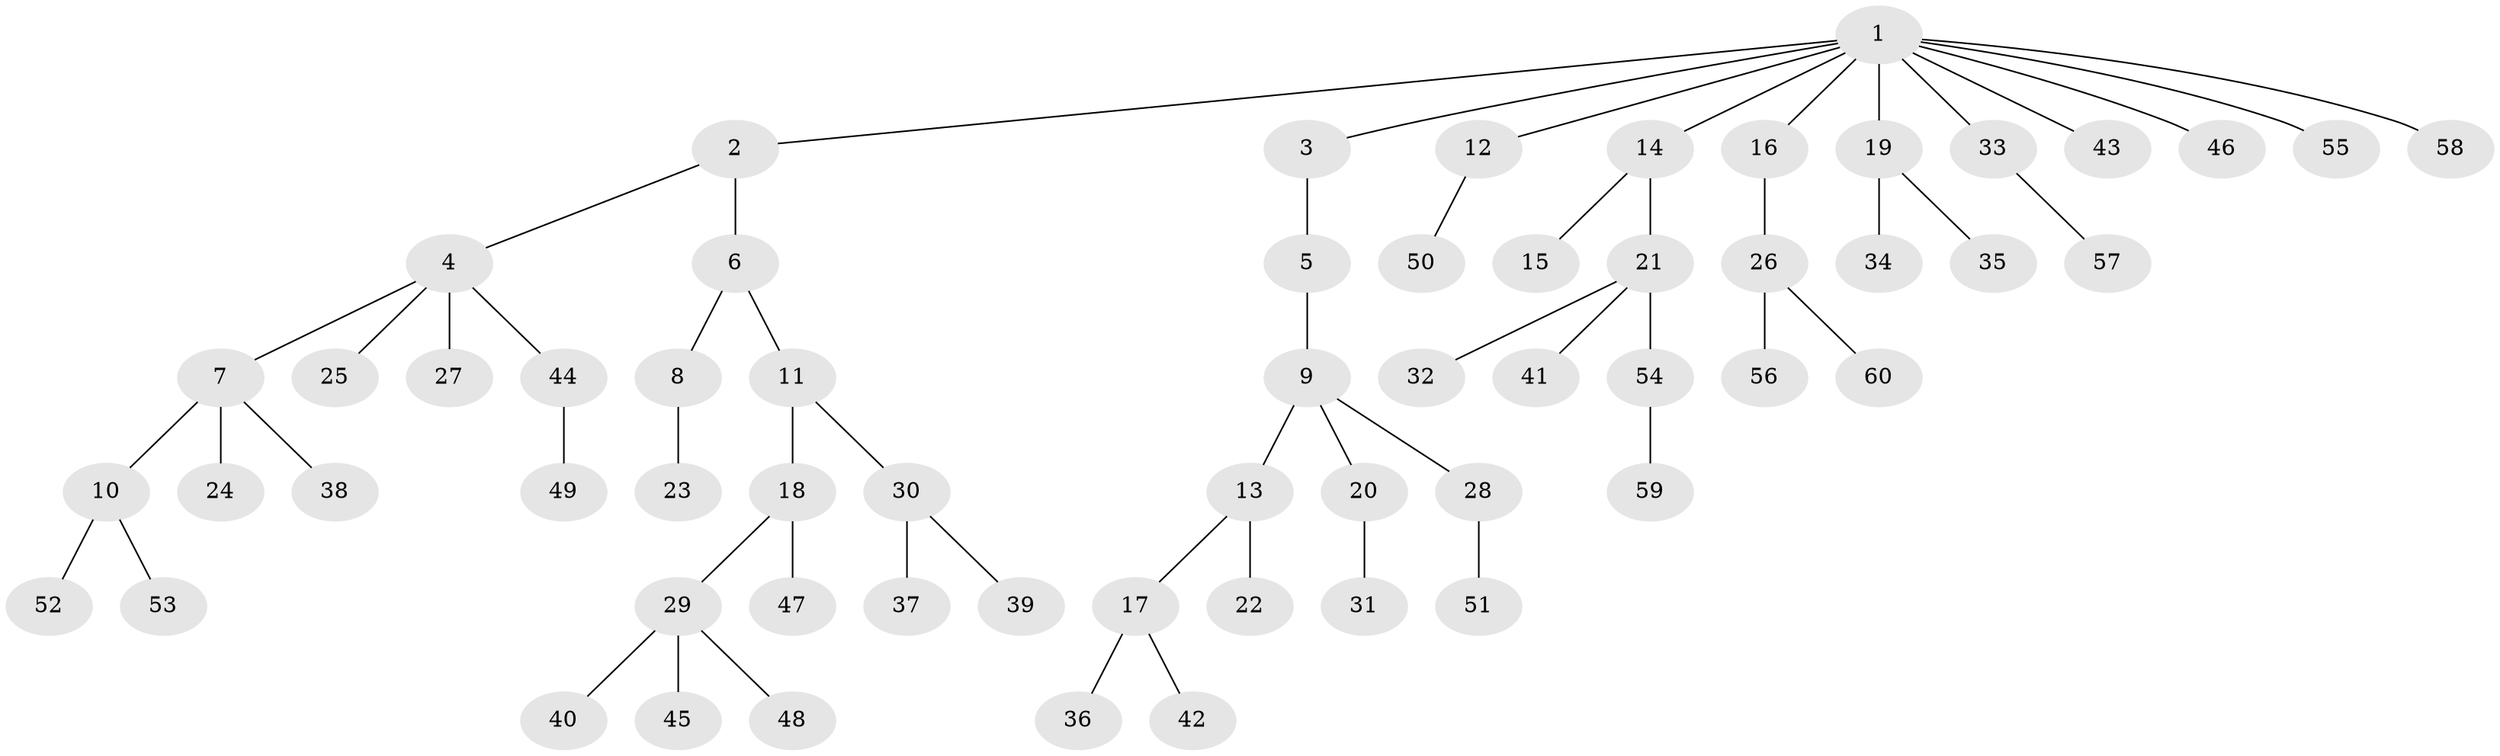 // Generated by graph-tools (version 1.1) at 2025/36/03/09/25 02:36:33]
// undirected, 60 vertices, 59 edges
graph export_dot {
graph [start="1"]
  node [color=gray90,style=filled];
  1;
  2;
  3;
  4;
  5;
  6;
  7;
  8;
  9;
  10;
  11;
  12;
  13;
  14;
  15;
  16;
  17;
  18;
  19;
  20;
  21;
  22;
  23;
  24;
  25;
  26;
  27;
  28;
  29;
  30;
  31;
  32;
  33;
  34;
  35;
  36;
  37;
  38;
  39;
  40;
  41;
  42;
  43;
  44;
  45;
  46;
  47;
  48;
  49;
  50;
  51;
  52;
  53;
  54;
  55;
  56;
  57;
  58;
  59;
  60;
  1 -- 2;
  1 -- 3;
  1 -- 12;
  1 -- 14;
  1 -- 16;
  1 -- 19;
  1 -- 33;
  1 -- 43;
  1 -- 46;
  1 -- 55;
  1 -- 58;
  2 -- 4;
  2 -- 6;
  3 -- 5;
  4 -- 7;
  4 -- 25;
  4 -- 27;
  4 -- 44;
  5 -- 9;
  6 -- 8;
  6 -- 11;
  7 -- 10;
  7 -- 24;
  7 -- 38;
  8 -- 23;
  9 -- 13;
  9 -- 20;
  9 -- 28;
  10 -- 52;
  10 -- 53;
  11 -- 18;
  11 -- 30;
  12 -- 50;
  13 -- 17;
  13 -- 22;
  14 -- 15;
  14 -- 21;
  16 -- 26;
  17 -- 36;
  17 -- 42;
  18 -- 29;
  18 -- 47;
  19 -- 34;
  19 -- 35;
  20 -- 31;
  21 -- 32;
  21 -- 41;
  21 -- 54;
  26 -- 56;
  26 -- 60;
  28 -- 51;
  29 -- 40;
  29 -- 45;
  29 -- 48;
  30 -- 37;
  30 -- 39;
  33 -- 57;
  44 -- 49;
  54 -- 59;
}
